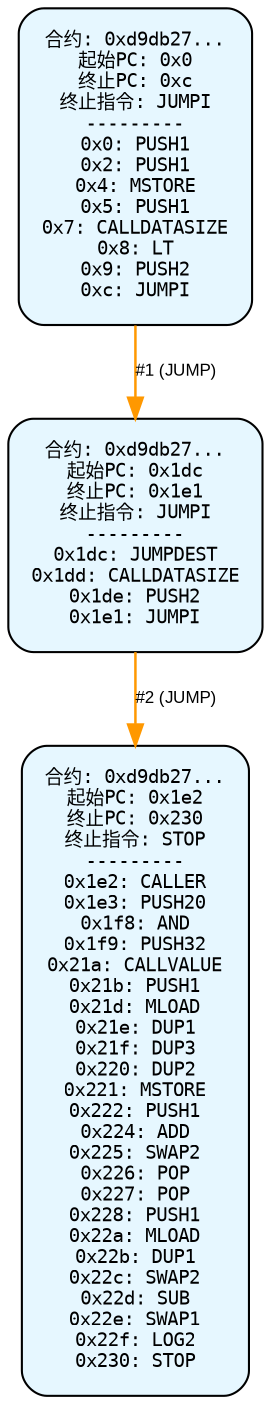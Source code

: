 digraph Contract_CFG {
    rankdir=TB;
    node [shape=box, style="filled, rounded", fontname="Monospace", fontsize=9, margin=0.15];
    edge [fontname="Arial", fontsize=8, penwidth=1.2];

    "block_0" [label="合约: 0xd9db27...
起始PC: 0x0
终止PC: 0xc
终止指令: JUMPI
---------
0x0: PUSH1
0x2: PUSH1
0x4: MSTORE
0x5: PUSH1
0x7: CALLDATASIZE
0x8: LT
0x9: PUSH2
0xc: JUMPI", fillcolor="#e6f7ff"];
    "block_1dc" [label="合约: 0xd9db27...
起始PC: 0x1dc
终止PC: 0x1e1
终止指令: JUMPI
---------
0x1dc: JUMPDEST
0x1dd: CALLDATASIZE
0x1de: PUSH2
0x1e1: JUMPI", fillcolor="#e6f7ff"];
    "block_1e2" [label="合约: 0xd9db27...
起始PC: 0x1e2
终止PC: 0x230
终止指令: STOP
---------
0x1e2: CALLER
0x1e3: PUSH20
0x1f8: AND
0x1f9: PUSH32
0x21a: CALLVALUE
0x21b: PUSH1
0x21d: MLOAD
0x21e: DUP1
0x21f: DUP3
0x220: DUP2
0x221: MSTORE
0x222: PUSH1
0x224: ADD
0x225: SWAP2
0x226: POP
0x227: POP
0x228: PUSH1
0x22a: MLOAD
0x22b: DUP1
0x22c: SWAP2
0x22d: SUB
0x22e: SWAP1
0x22f: LOG2
0x230: STOP", fillcolor="#e6f7ff"];

    "block_0" -> "block_1dc" [label="#1 (JUMP)", color="#ff9800"];
    "block_1dc" -> "block_1e2" [label="#2 (JUMP)", color="#ff9800"];
}